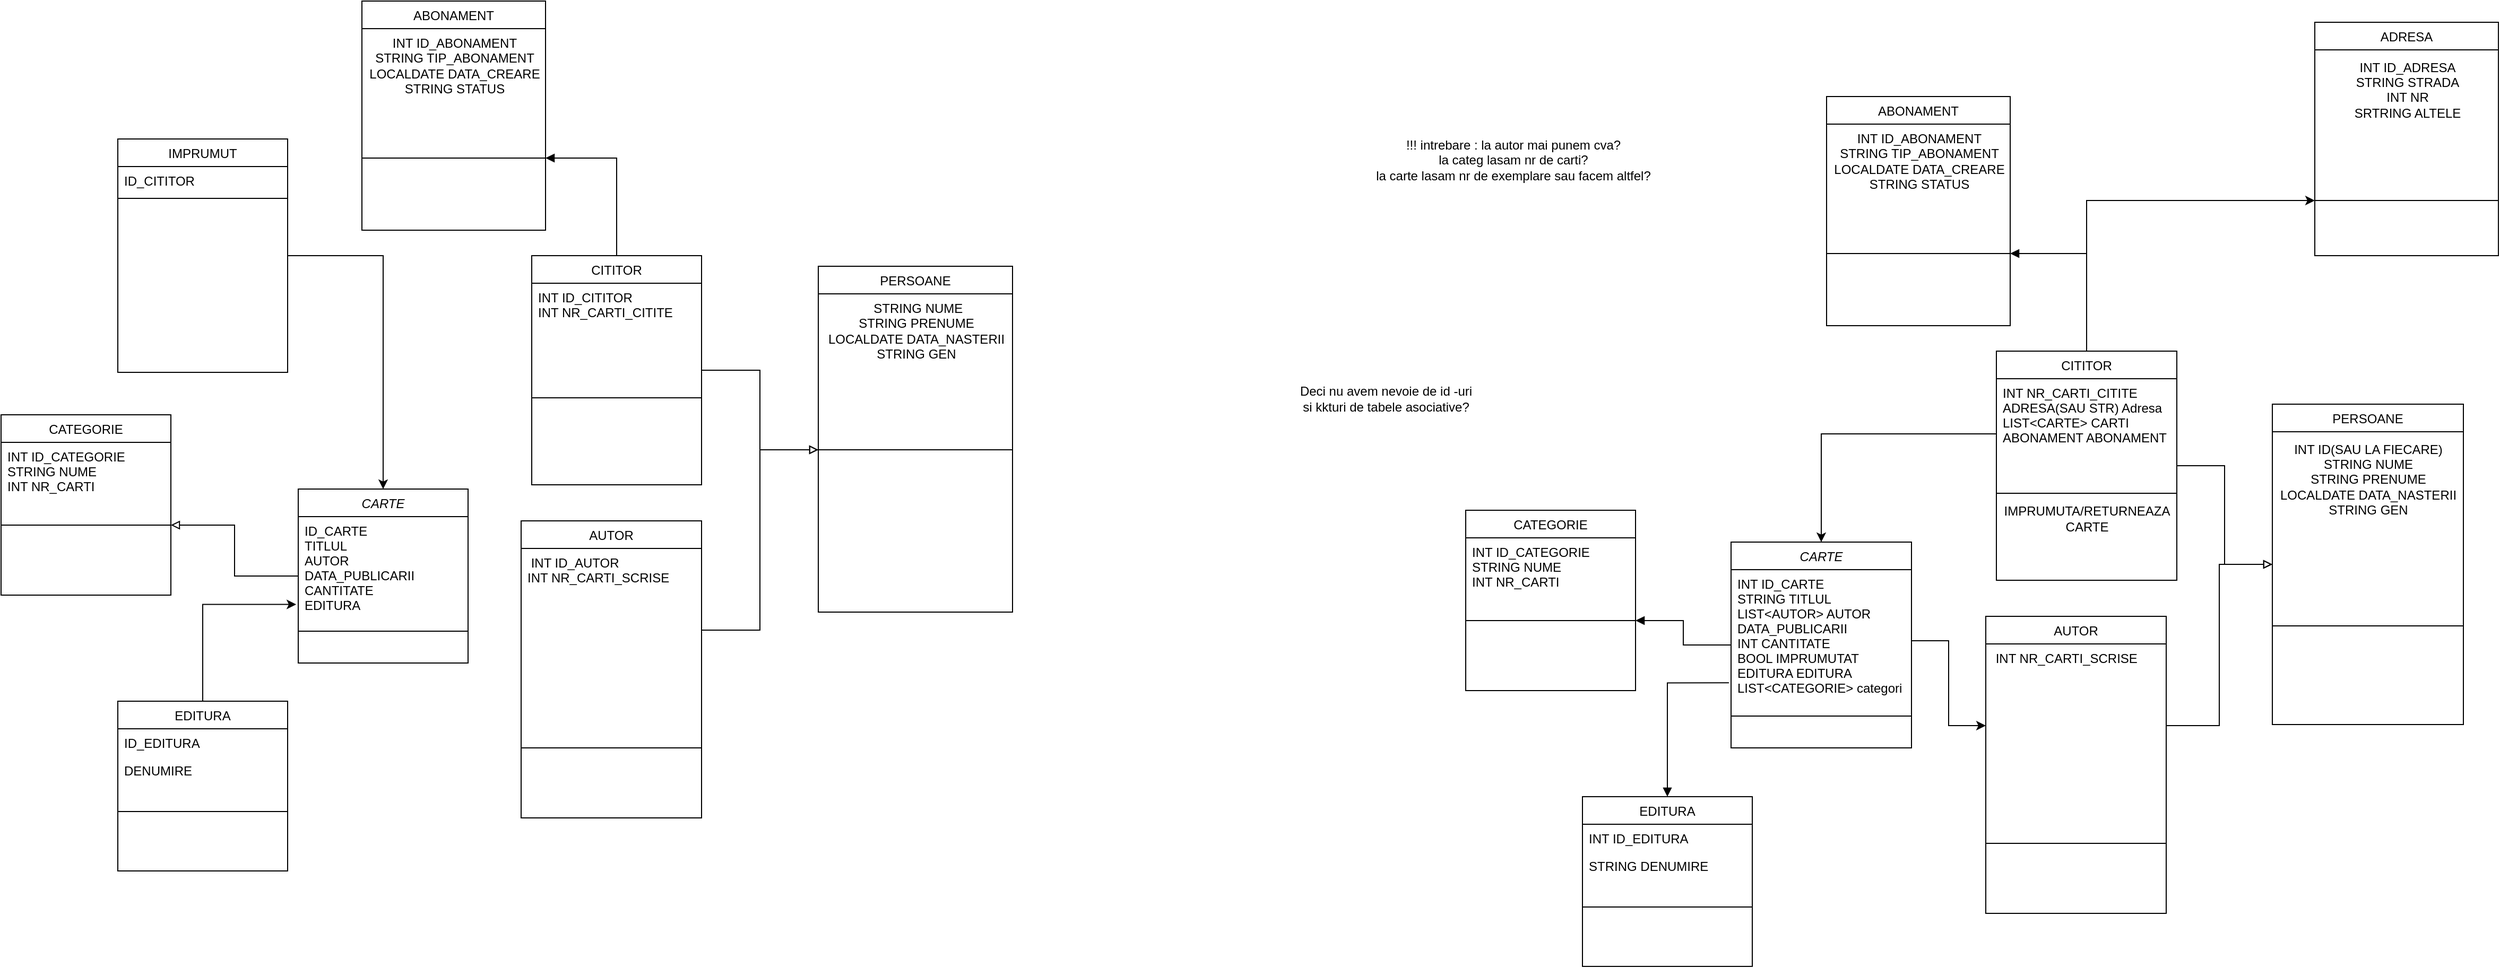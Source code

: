 <mxfile version="21.0.6" type="github">
  <diagram id="C5RBs43oDa-KdzZeNtuy" name="Page-1">
    <mxGraphModel dx="3044" dy="2591" grid="1" gridSize="10" guides="1" tooltips="1" connect="1" arrows="1" fold="1" page="1" pageScale="1" pageWidth="827" pageHeight="1169" math="0" shadow="0">
      <root>
        <mxCell id="WIyWlLk6GJQsqaUBKTNV-0" />
        <mxCell id="WIyWlLk6GJQsqaUBKTNV-1" parent="WIyWlLk6GJQsqaUBKTNV-0" />
        <mxCell id="UR78zzO-tHVVCLTl1cHL-18" value="" style="edgeStyle=orthogonalEdgeStyle;rounded=0;orthogonalLoop=1;jettySize=auto;html=1;endArrow=block;endFill=0;" parent="WIyWlLk6GJQsqaUBKTNV-1" source="zkfFHV4jXpPFQw0GAbJ--0" target="UR78zzO-tHVVCLTl1cHL-17" edge="1">
          <mxGeometry relative="1" as="geometry" />
        </mxCell>
        <mxCell id="zkfFHV4jXpPFQw0GAbJ--0" value="CARTE" style="swimlane;fontStyle=2;align=center;verticalAlign=top;childLayout=stackLayout;horizontal=1;startSize=26;horizontalStack=0;resizeParent=1;resizeLast=0;collapsible=1;marginBottom=0;rounded=0;shadow=0;strokeWidth=1;" parent="WIyWlLk6GJQsqaUBKTNV-1" vertex="1">
          <mxGeometry x="310" y="240" width="160" height="164" as="geometry">
            <mxRectangle x="230" y="140" width="160" height="26" as="alternateBounds" />
          </mxGeometry>
        </mxCell>
        <mxCell id="zkfFHV4jXpPFQw0GAbJ--3" value="ID_CARTE&#xa;TITLUL&#xa;AUTOR&#xa;DATA_PUBLICARII&#xa;CANTITATE&#xa;EDITURA" style="text;align=left;verticalAlign=top;spacingLeft=4;spacingRight=4;overflow=hidden;rotatable=0;points=[[0,0.5],[1,0.5]];portConstraint=eastwest;rounded=0;shadow=0;html=0;" parent="zkfFHV4jXpPFQw0GAbJ--0" vertex="1">
          <mxGeometry y="26" width="160" height="104" as="geometry" />
        </mxCell>
        <mxCell id="zkfFHV4jXpPFQw0GAbJ--4" value="" style="line;html=1;strokeWidth=1;align=left;verticalAlign=middle;spacingTop=-1;spacingLeft=3;spacingRight=3;rotatable=0;labelPosition=right;points=[];portConstraint=eastwest;" parent="zkfFHV4jXpPFQw0GAbJ--0" vertex="1">
          <mxGeometry y="130" width="160" height="8" as="geometry" />
        </mxCell>
        <mxCell id="DqYYVG41r1pnxNab0JIt-0" value="" style="edgeStyle=orthogonalEdgeStyle;rounded=0;orthogonalLoop=1;jettySize=auto;html=1;entryX=-0.012;entryY=0.796;entryDx=0;entryDy=0;entryPerimeter=0;" parent="WIyWlLk6GJQsqaUBKTNV-1" source="zkfFHV4jXpPFQw0GAbJ--6" target="zkfFHV4jXpPFQw0GAbJ--3" edge="1">
          <mxGeometry relative="1" as="geometry" />
        </mxCell>
        <mxCell id="zkfFHV4jXpPFQw0GAbJ--6" value="EDITURA" style="swimlane;fontStyle=0;align=center;verticalAlign=top;childLayout=stackLayout;horizontal=1;startSize=26;horizontalStack=0;resizeParent=1;resizeLast=0;collapsible=1;marginBottom=0;rounded=0;shadow=0;strokeWidth=1;" parent="WIyWlLk6GJQsqaUBKTNV-1" vertex="1">
          <mxGeometry x="140" y="440" width="160" height="160" as="geometry">
            <mxRectangle x="130" y="380" width="160" height="26" as="alternateBounds" />
          </mxGeometry>
        </mxCell>
        <mxCell id="zkfFHV4jXpPFQw0GAbJ--7" value="ID_EDITURA" style="text;align=left;verticalAlign=top;spacingLeft=4;spacingRight=4;overflow=hidden;rotatable=0;points=[[0,0.5],[1,0.5]];portConstraint=eastwest;" parent="zkfFHV4jXpPFQw0GAbJ--6" vertex="1">
          <mxGeometry y="26" width="160" height="26" as="geometry" />
        </mxCell>
        <mxCell id="zkfFHV4jXpPFQw0GAbJ--8" value="DENUMIRE&#xa;" style="text;align=left;verticalAlign=top;spacingLeft=4;spacingRight=4;overflow=hidden;rotatable=0;points=[[0,0.5],[1,0.5]];portConstraint=eastwest;rounded=0;shadow=0;html=0;" parent="zkfFHV4jXpPFQw0GAbJ--6" vertex="1">
          <mxGeometry y="52" width="160" height="48" as="geometry" />
        </mxCell>
        <mxCell id="zkfFHV4jXpPFQw0GAbJ--9" value="" style="line;html=1;strokeWidth=1;align=left;verticalAlign=middle;spacingTop=-1;spacingLeft=3;spacingRight=3;rotatable=0;labelPosition=right;points=[];portConstraint=eastwest;" parent="zkfFHV4jXpPFQw0GAbJ--6" vertex="1">
          <mxGeometry y="100" width="160" height="8" as="geometry" />
        </mxCell>
        <mxCell id="zkfFHV4jXpPFQw0GAbJ--13" value="AUTOR" style="swimlane;fontStyle=0;align=center;verticalAlign=top;childLayout=stackLayout;horizontal=1;startSize=26;horizontalStack=0;resizeParent=1;resizeLast=0;collapsible=1;marginBottom=0;rounded=0;shadow=0;strokeWidth=1;" parent="WIyWlLk6GJQsqaUBKTNV-1" vertex="1">
          <mxGeometry x="520" y="270" width="170" height="280" as="geometry">
            <mxRectangle x="340" y="380" width="170" height="26" as="alternateBounds" />
          </mxGeometry>
        </mxCell>
        <mxCell id="zkfFHV4jXpPFQw0GAbJ--14" value=" INT ID_AUTOR&#xa;INT NR_CARTI_SCRISE" style="text;align=left;verticalAlign=top;spacingLeft=4;spacingRight=4;overflow=hidden;rotatable=0;points=[[0,0.5],[1,0.5]];portConstraint=eastwest;" parent="zkfFHV4jXpPFQw0GAbJ--13" vertex="1">
          <mxGeometry y="26" width="170" height="154" as="geometry" />
        </mxCell>
        <mxCell id="zkfFHV4jXpPFQw0GAbJ--15" value="" style="line;html=1;strokeWidth=1;align=left;verticalAlign=middle;spacingTop=-1;spacingLeft=3;spacingRight=3;rotatable=0;labelPosition=right;points=[];portConstraint=eastwest;" parent="zkfFHV4jXpPFQw0GAbJ--13" vertex="1">
          <mxGeometry y="180" width="170" height="68" as="geometry" />
        </mxCell>
        <mxCell id="UR78zzO-tHVVCLTl1cHL-5" value="" style="edgeStyle=orthogonalEdgeStyle;rounded=0;orthogonalLoop=1;jettySize=auto;html=1;endArrow=block;endFill=0;" parent="WIyWlLk6GJQsqaUBKTNV-1" source="zkfFHV4jXpPFQw0GAbJ--17" target="UR78zzO-tHVVCLTl1cHL-4" edge="1">
          <mxGeometry relative="1" as="geometry" />
        </mxCell>
        <mxCell id="UR78zzO-tHVVCLTl1cHL-14" value="" style="edgeStyle=orthogonalEdgeStyle;rounded=0;orthogonalLoop=1;jettySize=auto;html=1;endArrow=block;endFill=1;" parent="WIyWlLk6GJQsqaUBKTNV-1" source="zkfFHV4jXpPFQw0GAbJ--17" target="UR78zzO-tHVVCLTl1cHL-12" edge="1">
          <mxGeometry relative="1" as="geometry" />
        </mxCell>
        <mxCell id="zkfFHV4jXpPFQw0GAbJ--17" value="CITITOR" style="swimlane;fontStyle=0;align=center;verticalAlign=top;childLayout=stackLayout;horizontal=1;startSize=26;horizontalStack=0;resizeParent=1;resizeLast=0;collapsible=1;marginBottom=0;rounded=0;shadow=0;strokeWidth=1;" parent="WIyWlLk6GJQsqaUBKTNV-1" vertex="1">
          <mxGeometry x="530" y="20" width="160" height="216" as="geometry">
            <mxRectangle x="340" y="10" width="160" height="26" as="alternateBounds" />
          </mxGeometry>
        </mxCell>
        <mxCell id="zkfFHV4jXpPFQw0GAbJ--18" value="INT ID_CITITOR&#xa;INT NR_CARTI_CITITE" style="text;align=left;verticalAlign=top;spacingLeft=4;spacingRight=4;overflow=hidden;rotatable=0;points=[[0,0.5],[1,0.5]];portConstraint=eastwest;" parent="zkfFHV4jXpPFQw0GAbJ--17" vertex="1">
          <mxGeometry y="26" width="160" height="104" as="geometry" />
        </mxCell>
        <mxCell id="zkfFHV4jXpPFQw0GAbJ--23" value="" style="line;html=1;strokeWidth=1;align=left;verticalAlign=middle;spacingTop=-1;spacingLeft=3;spacingRight=3;rotatable=0;labelPosition=right;points=[];portConstraint=eastwest;" parent="zkfFHV4jXpPFQw0GAbJ--17" vertex="1">
          <mxGeometry y="130" width="160" height="8" as="geometry" />
        </mxCell>
        <mxCell id="UR78zzO-tHVVCLTl1cHL-2" value="PERSOANE&#xa;" style="swimlane;fontStyle=0;align=center;verticalAlign=top;childLayout=stackLayout;horizontal=1;startSize=26;horizontalStack=0;resizeParent=1;resizeLast=0;collapsible=1;marginBottom=0;rounded=0;shadow=0;strokeWidth=1;" parent="WIyWlLk6GJQsqaUBKTNV-1" vertex="1">
          <mxGeometry x="800" y="30" width="183" height="326" as="geometry">
            <mxRectangle x="340" y="10" width="160" height="26" as="alternateBounds" />
          </mxGeometry>
        </mxCell>
        <mxCell id="UR78zzO-tHVVCLTl1cHL-9" value="&amp;nbsp;STRING NUME&lt;br&gt;STRING PRENUME&lt;br&gt;LOCALDATE DATA_NASTERII&lt;br&gt;STRING GEN" style="text;html=1;align=center;verticalAlign=middle;resizable=0;points=[];autosize=1;strokeColor=none;fillColor=none;" parent="UR78zzO-tHVVCLTl1cHL-2" vertex="1">
          <mxGeometry y="26" width="183" height="70" as="geometry" />
        </mxCell>
        <mxCell id="UR78zzO-tHVVCLTl1cHL-4" value="" style="line;html=1;strokeWidth=1;align=left;verticalAlign=middle;spacingTop=-1;spacingLeft=3;spacingRight=3;rotatable=0;labelPosition=right;points=[];portConstraint=eastwest;" parent="UR78zzO-tHVVCLTl1cHL-2" vertex="1">
          <mxGeometry y="96" width="183" height="154" as="geometry" />
        </mxCell>
        <mxCell id="UR78zzO-tHVVCLTl1cHL-8" style="edgeStyle=orthogonalEdgeStyle;rounded=0;orthogonalLoop=1;jettySize=auto;html=1;endArrow=block;endFill=0;" parent="WIyWlLk6GJQsqaUBKTNV-1" source="zkfFHV4jXpPFQw0GAbJ--14" target="UR78zzO-tHVVCLTl1cHL-4" edge="1">
          <mxGeometry relative="1" as="geometry" />
        </mxCell>
        <mxCell id="UR78zzO-tHVVCLTl1cHL-10" value="ABONAMENT" style="swimlane;fontStyle=0;align=center;verticalAlign=top;childLayout=stackLayout;horizontal=1;startSize=26;horizontalStack=0;resizeParent=1;resizeLast=0;collapsible=1;marginBottom=0;rounded=0;shadow=0;strokeWidth=1;" parent="WIyWlLk6GJQsqaUBKTNV-1" vertex="1">
          <mxGeometry x="370" y="-220" width="173" height="216" as="geometry">
            <mxRectangle x="340" y="10" width="160" height="26" as="alternateBounds" />
          </mxGeometry>
        </mxCell>
        <mxCell id="UR78zzO-tHVVCLTl1cHL-13" value="INT ID_ABONAMENT&lt;br&gt;STRING TIP_ABONAMENT&lt;br&gt;LOCALDATE DATA_CREARE&lt;br&gt;STRING STATUS&lt;br&gt;" style="text;html=1;align=center;verticalAlign=middle;resizable=0;points=[];autosize=1;strokeColor=none;fillColor=none;" parent="UR78zzO-tHVVCLTl1cHL-10" vertex="1">
          <mxGeometry y="26" width="173" height="70" as="geometry" />
        </mxCell>
        <mxCell id="UR78zzO-tHVVCLTl1cHL-12" value="" style="line;html=1;strokeWidth=1;align=left;verticalAlign=middle;spacingTop=-1;spacingLeft=3;spacingRight=3;rotatable=0;labelPosition=right;points=[];portConstraint=eastwest;" parent="UR78zzO-tHVVCLTl1cHL-10" vertex="1">
          <mxGeometry y="96" width="173" height="104" as="geometry" />
        </mxCell>
        <mxCell id="UR78zzO-tHVVCLTl1cHL-15" value="CATEGORIE" style="swimlane;fontStyle=0;align=center;verticalAlign=top;childLayout=stackLayout;horizontal=1;startSize=26;horizontalStack=0;resizeParent=1;resizeLast=0;collapsible=1;marginBottom=0;rounded=0;shadow=0;strokeWidth=1;" parent="WIyWlLk6GJQsqaUBKTNV-1" vertex="1">
          <mxGeometry x="30" y="170" width="160" height="170" as="geometry">
            <mxRectangle x="340" y="10" width="160" height="26" as="alternateBounds" />
          </mxGeometry>
        </mxCell>
        <mxCell id="UR78zzO-tHVVCLTl1cHL-16" value="INT ID_CATEGORIE&#xa;STRING NUME&#xa;INT NR_CARTI&#xa;" style="text;align=left;verticalAlign=top;spacingLeft=4;spacingRight=4;overflow=hidden;rotatable=0;points=[[0,0.5],[1,0.5]];portConstraint=eastwest;" parent="UR78zzO-tHVVCLTl1cHL-15" vertex="1">
          <mxGeometry y="26" width="160" height="74" as="geometry" />
        </mxCell>
        <mxCell id="UR78zzO-tHVVCLTl1cHL-17" value="" style="line;html=1;strokeWidth=1;align=left;verticalAlign=middle;spacingTop=-1;spacingLeft=3;spacingRight=3;rotatable=0;labelPosition=right;points=[];portConstraint=eastwest;" parent="UR78zzO-tHVVCLTl1cHL-15" vertex="1">
          <mxGeometry y="100" width="160" height="8" as="geometry" />
        </mxCell>
        <mxCell id="DqYYVG41r1pnxNab0JIt-2" style="edgeStyle=orthogonalEdgeStyle;rounded=0;orthogonalLoop=1;jettySize=auto;html=1;" parent="WIyWlLk6GJQsqaUBKTNV-1" source="UR78zzO-tHVVCLTl1cHL-19" target="zkfFHV4jXpPFQw0GAbJ--0" edge="1">
          <mxGeometry relative="1" as="geometry">
            <mxPoint x="240" y="180" as="targetPoint" />
          </mxGeometry>
        </mxCell>
        <mxCell id="UR78zzO-tHVVCLTl1cHL-19" value="IMPRUMUT" style="swimlane;fontStyle=0;align=center;verticalAlign=top;childLayout=stackLayout;horizontal=1;startSize=26;horizontalStack=0;resizeParent=1;resizeLast=0;collapsible=1;marginBottom=0;rounded=0;shadow=0;strokeWidth=1;" parent="WIyWlLk6GJQsqaUBKTNV-1" vertex="1">
          <mxGeometry x="140" y="-90" width="160" height="220" as="geometry">
            <mxRectangle x="340" y="10" width="160" height="26" as="alternateBounds" />
          </mxGeometry>
        </mxCell>
        <mxCell id="UR78zzO-tHVVCLTl1cHL-20" value="ID_CITITOR" style="text;align=left;verticalAlign=top;spacingLeft=4;spacingRight=4;overflow=hidden;rotatable=0;points=[[0,0.5],[1,0.5]];portConstraint=eastwest;" parent="UR78zzO-tHVVCLTl1cHL-19" vertex="1">
          <mxGeometry y="26" width="160" height="26" as="geometry" />
        </mxCell>
        <mxCell id="UR78zzO-tHVVCLTl1cHL-21" value="" style="line;html=1;strokeWidth=1;align=left;verticalAlign=middle;spacingTop=-1;spacingLeft=3;spacingRight=3;rotatable=0;labelPosition=right;points=[];portConstraint=eastwest;" parent="UR78zzO-tHVVCLTl1cHL-19" vertex="1">
          <mxGeometry y="52" width="160" height="8" as="geometry" />
        </mxCell>
        <mxCell id="lh_03h9aXR6qwIcZe0lJ-0" value="" style="edgeStyle=orthogonalEdgeStyle;rounded=0;orthogonalLoop=1;jettySize=auto;html=1;endArrow=block;endFill=1;strokeColor=#000000;" parent="WIyWlLk6GJQsqaUBKTNV-1" source="lh_03h9aXR6qwIcZe0lJ-1" target="lh_03h9aXR6qwIcZe0lJ-26" edge="1">
          <mxGeometry relative="1" as="geometry" />
        </mxCell>
        <mxCell id="lh_03h9aXR6qwIcZe0lJ-1" value="CARTE" style="swimlane;fontStyle=2;align=center;verticalAlign=top;childLayout=stackLayout;horizontal=1;startSize=26;horizontalStack=0;resizeParent=1;resizeLast=0;collapsible=1;marginBottom=0;rounded=0;shadow=0;strokeWidth=1;" parent="WIyWlLk6GJQsqaUBKTNV-1" vertex="1">
          <mxGeometry x="1660" y="290" width="170" height="194" as="geometry">
            <mxRectangle x="230" y="140" width="160" height="26" as="alternateBounds" />
          </mxGeometry>
        </mxCell>
        <mxCell id="lh_03h9aXR6qwIcZe0lJ-2" value="INT ID_CARTE&#xa;STRING TITLUL&#xa;LIST&lt;AUTOR&gt; AUTOR&#xa;DATA_PUBLICARII&#xa;INT CANTITATE&#xa;BOOL IMPRUMUTAT&#xa;EDITURA EDITURA&#xa;LIST&lt;CATEGORIE&gt; categori&#xa;" style="text;align=left;verticalAlign=top;spacingLeft=4;spacingRight=4;overflow=hidden;rotatable=0;points=[[0,0.5],[1,0.5]];portConstraint=eastwest;rounded=0;shadow=0;html=0;" parent="lh_03h9aXR6qwIcZe0lJ-1" vertex="1">
          <mxGeometry y="26" width="170" height="134" as="geometry" />
        </mxCell>
        <mxCell id="lh_03h9aXR6qwIcZe0lJ-3" value="" style="line;html=1;strokeWidth=1;align=left;verticalAlign=middle;spacingTop=-1;spacingLeft=3;spacingRight=3;rotatable=0;labelPosition=right;points=[];portConstraint=eastwest;" parent="lh_03h9aXR6qwIcZe0lJ-1" vertex="1">
          <mxGeometry y="160" width="170" height="8" as="geometry" />
        </mxCell>
        <mxCell id="lh_03h9aXR6qwIcZe0lJ-4" value="" style="edgeStyle=orthogonalEdgeStyle;rounded=0;orthogonalLoop=1;jettySize=auto;html=1;entryX=-0.012;entryY=0.796;entryDx=0;entryDy=0;entryPerimeter=0;endArrow=none;endFill=0;startArrow=block;startFill=1;" parent="WIyWlLk6GJQsqaUBKTNV-1" source="lh_03h9aXR6qwIcZe0lJ-5" target="lh_03h9aXR6qwIcZe0lJ-2" edge="1">
          <mxGeometry relative="1" as="geometry" />
        </mxCell>
        <mxCell id="lh_03h9aXR6qwIcZe0lJ-5" value="EDITURA" style="swimlane;fontStyle=0;align=center;verticalAlign=top;childLayout=stackLayout;horizontal=1;startSize=26;horizontalStack=0;resizeParent=1;resizeLast=0;collapsible=1;marginBottom=0;rounded=0;shadow=0;strokeWidth=1;" parent="WIyWlLk6GJQsqaUBKTNV-1" vertex="1">
          <mxGeometry x="1520" y="530" width="160" height="160" as="geometry">
            <mxRectangle x="130" y="380" width="160" height="26" as="alternateBounds" />
          </mxGeometry>
        </mxCell>
        <mxCell id="lh_03h9aXR6qwIcZe0lJ-6" value="INT ID_EDITURA" style="text;align=left;verticalAlign=top;spacingLeft=4;spacingRight=4;overflow=hidden;rotatable=0;points=[[0,0.5],[1,0.5]];portConstraint=eastwest;" parent="lh_03h9aXR6qwIcZe0lJ-5" vertex="1">
          <mxGeometry y="26" width="160" height="26" as="geometry" />
        </mxCell>
        <mxCell id="lh_03h9aXR6qwIcZe0lJ-7" value="STRING DENUMIRE&#xa;" style="text;align=left;verticalAlign=top;spacingLeft=4;spacingRight=4;overflow=hidden;rotatable=0;points=[[0,0.5],[1,0.5]];portConstraint=eastwest;rounded=0;shadow=0;html=0;" parent="lh_03h9aXR6qwIcZe0lJ-5" vertex="1">
          <mxGeometry y="52" width="160" height="48" as="geometry" />
        </mxCell>
        <mxCell id="lh_03h9aXR6qwIcZe0lJ-8" value="" style="line;html=1;strokeWidth=1;align=left;verticalAlign=middle;spacingTop=-1;spacingLeft=3;spacingRight=3;rotatable=0;labelPosition=right;points=[];portConstraint=eastwest;" parent="lh_03h9aXR6qwIcZe0lJ-5" vertex="1">
          <mxGeometry y="100" width="160" height="8" as="geometry" />
        </mxCell>
        <mxCell id="lh_03h9aXR6qwIcZe0lJ-9" value="AUTOR" style="swimlane;fontStyle=0;align=center;verticalAlign=top;childLayout=stackLayout;horizontal=1;startSize=26;horizontalStack=0;resizeParent=1;resizeLast=0;collapsible=1;marginBottom=0;rounded=0;shadow=0;strokeWidth=1;" parent="WIyWlLk6GJQsqaUBKTNV-1" vertex="1">
          <mxGeometry x="1900" y="360" width="170" height="280" as="geometry">
            <mxRectangle x="340" y="380" width="170" height="26" as="alternateBounds" />
          </mxGeometry>
        </mxCell>
        <mxCell id="lh_03h9aXR6qwIcZe0lJ-10" value=" INT NR_CARTI_SCRISE" style="text;align=left;verticalAlign=top;spacingLeft=4;spacingRight=4;overflow=hidden;rotatable=0;points=[[0,0.5],[1,0.5]];portConstraint=eastwest;" parent="lh_03h9aXR6qwIcZe0lJ-9" vertex="1">
          <mxGeometry y="26" width="170" height="154" as="geometry" />
        </mxCell>
        <mxCell id="lh_03h9aXR6qwIcZe0lJ-11" value="" style="line;html=1;strokeWidth=1;align=left;verticalAlign=middle;spacingTop=-1;spacingLeft=3;spacingRight=3;rotatable=0;labelPosition=right;points=[];portConstraint=eastwest;" parent="lh_03h9aXR6qwIcZe0lJ-9" vertex="1">
          <mxGeometry y="180" width="170" height="68" as="geometry" />
        </mxCell>
        <mxCell id="lh_03h9aXR6qwIcZe0lJ-12" value="" style="edgeStyle=orthogonalEdgeStyle;rounded=0;orthogonalLoop=1;jettySize=auto;html=1;endArrow=block;endFill=0;entryX=0;entryY=0.5;entryDx=0;entryDy=0;" parent="WIyWlLk6GJQsqaUBKTNV-1" source="lh_03h9aXR6qwIcZe0lJ-14" target="lh_03h9aXR6qwIcZe0lJ-17" edge="1">
          <mxGeometry relative="1" as="geometry">
            <mxPoint x="2200" y="290" as="targetPoint" />
          </mxGeometry>
        </mxCell>
        <mxCell id="lh_03h9aXR6qwIcZe0lJ-13" value="" style="edgeStyle=orthogonalEdgeStyle;rounded=0;orthogonalLoop=1;jettySize=auto;html=1;endArrow=block;endFill=1;" parent="WIyWlLk6GJQsqaUBKTNV-1" source="lh_03h9aXR6qwIcZe0lJ-14" target="lh_03h9aXR6qwIcZe0lJ-23" edge="1">
          <mxGeometry relative="1" as="geometry" />
        </mxCell>
        <mxCell id="lh_03h9aXR6qwIcZe0lJ-104" style="edgeStyle=orthogonalEdgeStyle;rounded=0;orthogonalLoop=1;jettySize=auto;html=1;" parent="WIyWlLk6GJQsqaUBKTNV-1" source="lh_03h9aXR6qwIcZe0lJ-14" target="lh_03h9aXR6qwIcZe0lJ-103" edge="1">
          <mxGeometry relative="1" as="geometry" />
        </mxCell>
        <mxCell id="lh_03h9aXR6qwIcZe0lJ-14" value="CITITOR" style="swimlane;fontStyle=0;align=center;verticalAlign=top;childLayout=stackLayout;horizontal=1;startSize=26;horizontalStack=0;resizeParent=1;resizeLast=0;collapsible=1;marginBottom=0;rounded=0;shadow=0;strokeWidth=1;" parent="WIyWlLk6GJQsqaUBKTNV-1" vertex="1">
          <mxGeometry x="1910" y="110" width="170" height="216" as="geometry">
            <mxRectangle x="340" y="10" width="160" height="26" as="alternateBounds" />
          </mxGeometry>
        </mxCell>
        <mxCell id="lh_03h9aXR6qwIcZe0lJ-15" value="INT NR_CARTI_CITITE&#xa;ADRESA(SAU STR) Adresa&#xa;LIST&lt;CARTE&gt; CARTI&#xa;ABONAMENT ABONAMENT&#xa;" style="text;align=left;verticalAlign=top;spacingLeft=4;spacingRight=4;overflow=hidden;rotatable=0;points=[[0,0.5],[1,0.5]];portConstraint=eastwest;" parent="lh_03h9aXR6qwIcZe0lJ-14" vertex="1">
          <mxGeometry y="26" width="170" height="104" as="geometry" />
        </mxCell>
        <mxCell id="lh_03h9aXR6qwIcZe0lJ-16" value="" style="line;html=1;strokeWidth=1;align=left;verticalAlign=middle;spacingTop=-1;spacingLeft=3;spacingRight=3;rotatable=0;labelPosition=right;points=[];portConstraint=eastwest;" parent="lh_03h9aXR6qwIcZe0lJ-14" vertex="1">
          <mxGeometry y="130" width="170" height="8" as="geometry" />
        </mxCell>
        <mxCell id="lh_03h9aXR6qwIcZe0lJ-100" value="&lt;div&gt;IMPRUMUTA/RETURNEAZA &lt;br&gt;&lt;/div&gt;&lt;div&gt;CARTE&lt;br&gt;&lt;/div&gt;" style="text;html=1;align=center;verticalAlign=middle;resizable=0;points=[];autosize=1;strokeColor=none;fillColor=none;" parent="lh_03h9aXR6qwIcZe0lJ-14" vertex="1">
          <mxGeometry y="138" width="170" height="40" as="geometry" />
        </mxCell>
        <mxCell id="lh_03h9aXR6qwIcZe0lJ-17" value="PERSOANE&#xa;" style="swimlane;fontStyle=0;align=center;verticalAlign=top;childLayout=stackLayout;horizontal=1;startSize=26;horizontalStack=0;resizeParent=1;resizeLast=0;collapsible=1;marginBottom=0;rounded=0;shadow=0;strokeWidth=1;" parent="WIyWlLk6GJQsqaUBKTNV-1" vertex="1">
          <mxGeometry x="2170" y="160" width="180" height="302" as="geometry">
            <mxRectangle x="340" y="10" width="160" height="26" as="alternateBounds" />
          </mxGeometry>
        </mxCell>
        <mxCell id="lh_03h9aXR6qwIcZe0lJ-18" value="&lt;div&gt;INT ID(SAU LA FIECARE)&lt;br&gt;&lt;/div&gt;&lt;div&gt;STRING NUME&lt;/div&gt;STRING PRENUME&lt;br&gt;LOCALDATE DATA_NASTERII&lt;br&gt;STRING GEN" style="text;html=1;align=center;verticalAlign=middle;resizable=0;points=[];autosize=1;strokeColor=none;fillColor=none;" parent="lh_03h9aXR6qwIcZe0lJ-17" vertex="1">
          <mxGeometry y="26" width="180" height="90" as="geometry" />
        </mxCell>
        <mxCell id="lh_03h9aXR6qwIcZe0lJ-19" value="" style="line;html=1;strokeWidth=1;align=left;verticalAlign=middle;spacingTop=-1;spacingLeft=3;spacingRight=3;rotatable=0;labelPosition=right;points=[];portConstraint=eastwest;" parent="lh_03h9aXR6qwIcZe0lJ-17" vertex="1">
          <mxGeometry y="116" width="180" height="186" as="geometry" />
        </mxCell>
        <mxCell id="lh_03h9aXR6qwIcZe0lJ-20" style="edgeStyle=orthogonalEdgeStyle;rounded=0;orthogonalLoop=1;jettySize=auto;html=1;endArrow=block;endFill=0;entryX=0;entryY=0.5;entryDx=0;entryDy=0;" parent="WIyWlLk6GJQsqaUBKTNV-1" source="lh_03h9aXR6qwIcZe0lJ-10" target="lh_03h9aXR6qwIcZe0lJ-17" edge="1">
          <mxGeometry relative="1" as="geometry" />
        </mxCell>
        <mxCell id="lh_03h9aXR6qwIcZe0lJ-21" value="ABONAMENT" style="swimlane;fontStyle=0;align=center;verticalAlign=top;childLayout=stackLayout;horizontal=1;startSize=26;horizontalStack=0;resizeParent=1;resizeLast=0;collapsible=1;marginBottom=0;rounded=0;shadow=0;strokeWidth=1;" parent="WIyWlLk6GJQsqaUBKTNV-1" vertex="1">
          <mxGeometry x="1750" y="-130" width="173" height="216" as="geometry">
            <mxRectangle x="340" y="10" width="160" height="26" as="alternateBounds" />
          </mxGeometry>
        </mxCell>
        <mxCell id="lh_03h9aXR6qwIcZe0lJ-22" value="INT ID_ABONAMENT&lt;br&gt;STRING TIP_ABONAMENT&lt;br&gt;LOCALDATE DATA_CREARE&lt;br&gt;STRING STATUS&lt;br&gt;" style="text;html=1;align=center;verticalAlign=middle;resizable=0;points=[];autosize=1;strokeColor=none;fillColor=none;" parent="lh_03h9aXR6qwIcZe0lJ-21" vertex="1">
          <mxGeometry y="26" width="173" height="70" as="geometry" />
        </mxCell>
        <mxCell id="lh_03h9aXR6qwIcZe0lJ-23" value="" style="line;html=1;strokeWidth=1;align=left;verticalAlign=middle;spacingTop=-1;spacingLeft=3;spacingRight=3;rotatable=0;labelPosition=right;points=[];portConstraint=eastwest;" parent="lh_03h9aXR6qwIcZe0lJ-21" vertex="1">
          <mxGeometry y="96" width="173" height="104" as="geometry" />
        </mxCell>
        <mxCell id="lh_03h9aXR6qwIcZe0lJ-24" value="CATEGORIE" style="swimlane;fontStyle=0;align=center;verticalAlign=top;childLayout=stackLayout;horizontal=1;startSize=26;horizontalStack=0;resizeParent=1;resizeLast=0;collapsible=1;marginBottom=0;rounded=0;shadow=0;strokeWidth=1;" parent="WIyWlLk6GJQsqaUBKTNV-1" vertex="1">
          <mxGeometry x="1410" y="260" width="160" height="170" as="geometry">
            <mxRectangle x="340" y="10" width="160" height="26" as="alternateBounds" />
          </mxGeometry>
        </mxCell>
        <mxCell id="lh_03h9aXR6qwIcZe0lJ-25" value="INT ID_CATEGORIE&#xa;STRING NUME&#xa;INT NR_CARTI&#xa;" style="text;align=left;verticalAlign=top;spacingLeft=4;spacingRight=4;overflow=hidden;rotatable=0;points=[[0,0.5],[1,0.5]];portConstraint=eastwest;" parent="lh_03h9aXR6qwIcZe0lJ-24" vertex="1">
          <mxGeometry y="26" width="160" height="74" as="geometry" />
        </mxCell>
        <mxCell id="lh_03h9aXR6qwIcZe0lJ-26" value="" style="line;html=1;strokeWidth=1;align=left;verticalAlign=middle;spacingTop=-1;spacingLeft=3;spacingRight=3;rotatable=0;labelPosition=right;points=[];portConstraint=eastwest;" parent="lh_03h9aXR6qwIcZe0lJ-24" vertex="1">
          <mxGeometry y="100" width="160" height="8" as="geometry" />
        </mxCell>
        <mxCell id="lh_03h9aXR6qwIcZe0lJ-31" value="" style="edgeStyle=orthogonalEdgeStyle;rounded=0;orthogonalLoop=1;jettySize=auto;html=1;" parent="WIyWlLk6GJQsqaUBKTNV-1" source="lh_03h9aXR6qwIcZe0lJ-2" target="lh_03h9aXR6qwIcZe0lJ-10" edge="1">
          <mxGeometry relative="1" as="geometry" />
        </mxCell>
        <mxCell id="lh_03h9aXR6qwIcZe0lJ-33" style="edgeStyle=orthogonalEdgeStyle;rounded=0;orthogonalLoop=1;jettySize=auto;html=1;entryX=0.5;entryY=0;entryDx=0;entryDy=0;" parent="WIyWlLk6GJQsqaUBKTNV-1" source="lh_03h9aXR6qwIcZe0lJ-15" target="lh_03h9aXR6qwIcZe0lJ-1" edge="1">
          <mxGeometry relative="1" as="geometry" />
        </mxCell>
        <mxCell id="lh_03h9aXR6qwIcZe0lJ-101" value="ADRESA" style="swimlane;fontStyle=0;align=center;verticalAlign=top;childLayout=stackLayout;horizontal=1;startSize=26;horizontalStack=0;resizeParent=1;resizeLast=0;collapsible=1;marginBottom=0;rounded=0;shadow=0;strokeWidth=1;" parent="WIyWlLk6GJQsqaUBKTNV-1" vertex="1">
          <mxGeometry x="2210" y="-200" width="173" height="220" as="geometry">
            <mxRectangle x="340" y="10" width="160" height="26" as="alternateBounds" />
          </mxGeometry>
        </mxCell>
        <mxCell id="lh_03h9aXR6qwIcZe0lJ-102" value="&lt;div&gt;INT ID_ADRESA&lt;/div&gt;&lt;div&gt;STRING STRADA&lt;/div&gt;&lt;div&gt;INT NR&lt;/div&gt;&lt;div&gt;SRTRING ALTELE&lt;br&gt;&lt;/div&gt;&lt;div&gt;&lt;br&gt;&lt;/div&gt;" style="text;html=1;align=center;verticalAlign=middle;resizable=0;points=[];autosize=1;strokeColor=none;fillColor=none;" parent="lh_03h9aXR6qwIcZe0lJ-101" vertex="1">
          <mxGeometry y="26" width="173" height="90" as="geometry" />
        </mxCell>
        <mxCell id="lh_03h9aXR6qwIcZe0lJ-103" value="" style="line;html=1;strokeWidth=1;align=left;verticalAlign=middle;spacingTop=-1;spacingLeft=3;spacingRight=3;rotatable=0;labelPosition=right;points=[];portConstraint=eastwest;" parent="lh_03h9aXR6qwIcZe0lJ-101" vertex="1">
          <mxGeometry y="116" width="173" height="104" as="geometry" />
        </mxCell>
        <mxCell id="lh_03h9aXR6qwIcZe0lJ-106" value="&lt;div&gt;!!! intrebare : la autor mai punem cva?&lt;/div&gt;&lt;div&gt;la categ lasam nr de carti?&lt;/div&gt;&lt;div&gt;la carte lasam nr de exemplare sau facem altfel?&lt;br&gt;&lt;/div&gt;" style="text;html=1;strokeColor=none;fillColor=none;align=center;verticalAlign=middle;whiteSpace=wrap;rounded=0;" parent="WIyWlLk6GJQsqaUBKTNV-1" vertex="1">
          <mxGeometry x="1310" y="-200" width="290" height="260" as="geometry" />
        </mxCell>
        <mxCell id="lh_03h9aXR6qwIcZe0lJ-108" value="Deci nu avem nevoie de id -uri si kkturi de tabele asociative?" style="text;html=1;strokeColor=none;fillColor=none;align=center;verticalAlign=middle;whiteSpace=wrap;rounded=0;" parent="WIyWlLk6GJQsqaUBKTNV-1" vertex="1">
          <mxGeometry x="1250" y="90" width="170" height="130" as="geometry" />
        </mxCell>
      </root>
    </mxGraphModel>
  </diagram>
</mxfile>
